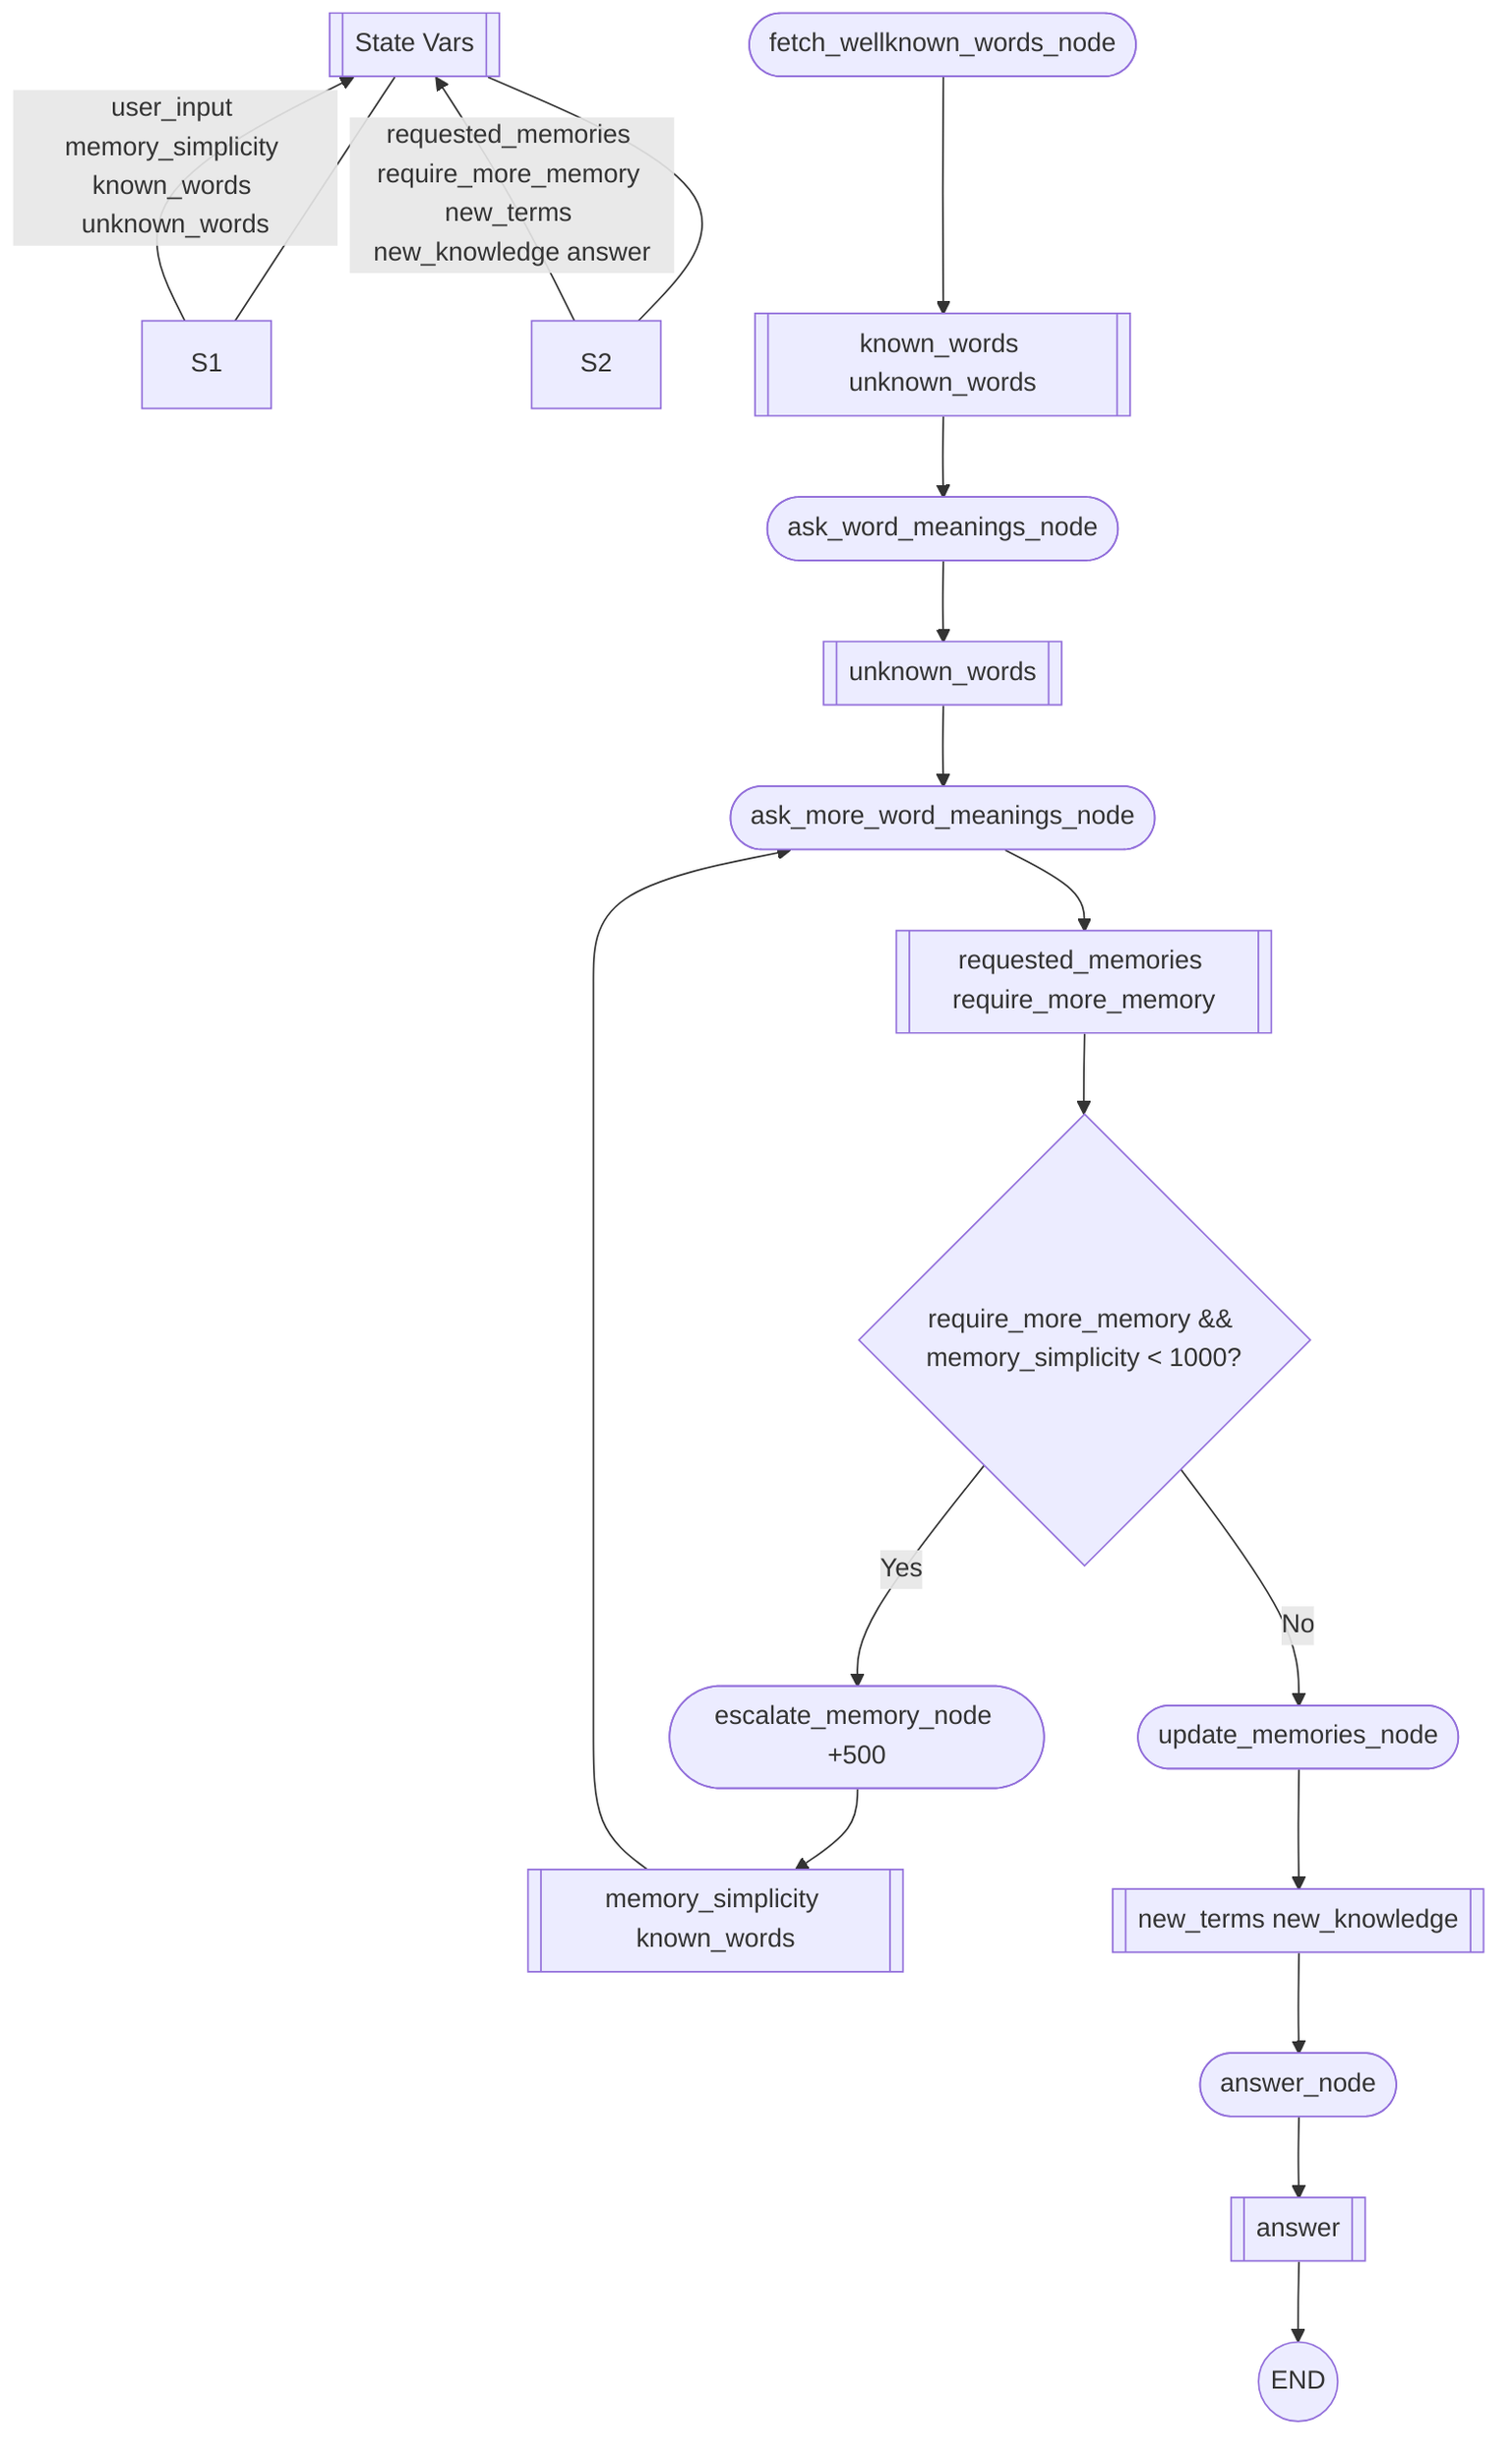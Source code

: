 %% self-maintenance-memories (outputs inserted between processing nodes)

flowchart TD

%% STATE OVERVIEW (logical grouping only)
STATE[[State Vars]]
STATE --- S1
STATE --- S2
S1 -->|"user_input memory_simplicity known_words unknown_words"| STATE
S2 -->|"requested_memories require_more_memory new_terms new_knowledge answer"| STATE

%% PROCESS NODES
INIT([fetch_wellknown_words_node])
UNK([ask_word_meanings_node])
NEED([ask_more_word_meanings_node])
BR{require_more_memory && memory_simplicity < 1000?}
ESC([escalate_memory_node +500])
UPD([update_memories_node])
ANS([answer_node])
END((END))

%% OUTPUT (DATA) NODES BETWEEN STEPS
OUT_INIT[[known_words unknown_words]]
OUT_UNK[[unknown_words]]
OUT_NEED[[requested_memories require_more_memory]]
OUT_ESC[[memory_simplicity known_words]]
OUT_UPD[[new_terms new_knowledge]]
OUT_ANS[[answer]]

%% FLOWS WITH EXPLICIT OUTPUTS
INIT --> OUT_INIT --> UNK
UNK  --> OUT_UNK  --> NEED
NEED --> OUT_NEED --> BR

BR -->|Yes| ESC
ESC --> OUT_ESC --> NEED

%% loop after escalating simplicity (re-check with new level)

BR -->|No| UPD
UPD --> OUT_UPD --> ANS
ANS --> OUT_ANS --> END

%% STYLES
class INIT,UNK,NEED,ESC,UPD,ANS proc
class BR branch
class OUT_INIT,OUT_UNK,OUT_NEED,OUT_ESC,OUT_UPD,OUT_ANS data